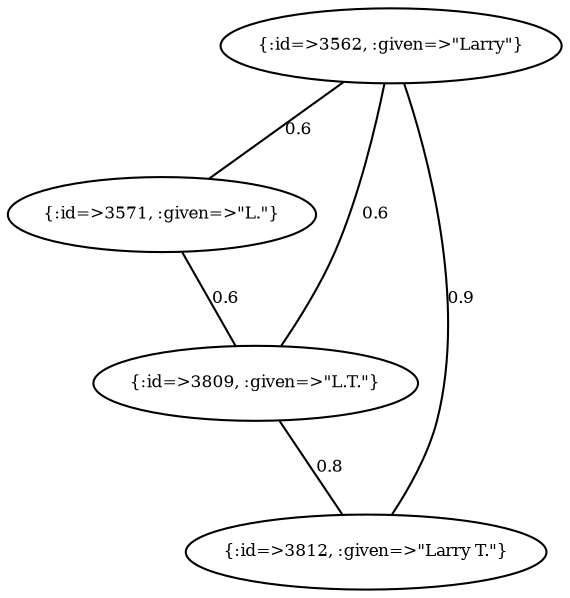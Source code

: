 graph Collector__WeightedGraph {
    "{:id=>3562, :given=>\"Larry\"}" [
        fontsize = 8,
        label = "{:id=>3562, :given=>\"Larry\"}"
    ]

    "{:id=>3571, :given=>\"L.\"}" [
        fontsize = 8,
        label = "{:id=>3571, :given=>\"L.\"}"
    ]

    "{:id=>3809, :given=>\"L.T.\"}" [
        fontsize = 8,
        label = "{:id=>3809, :given=>\"L.T.\"}"
    ]

    "{:id=>3812, :given=>\"Larry T.\"}" [
        fontsize = 8,
        label = "{:id=>3812, :given=>\"Larry T.\"}"
    ]

    "{:id=>3562, :given=>\"Larry\"}" -- "{:id=>3571, :given=>\"L.\"}" [
        fontsize = 8,
        label = 0.6
    ]

    "{:id=>3562, :given=>\"Larry\"}" -- "{:id=>3809, :given=>\"L.T.\"}" [
        fontsize = 8,
        label = 0.6
    ]

    "{:id=>3562, :given=>\"Larry\"}" -- "{:id=>3812, :given=>\"Larry T.\"}" [
        fontsize = 8,
        label = 0.9
    ]

    "{:id=>3571, :given=>\"L.\"}" -- "{:id=>3809, :given=>\"L.T.\"}" [
        fontsize = 8,
        label = 0.6
    ]

    "{:id=>3809, :given=>\"L.T.\"}" -- "{:id=>3812, :given=>\"Larry T.\"}" [
        fontsize = 8,
        label = 0.8
    ]
}
